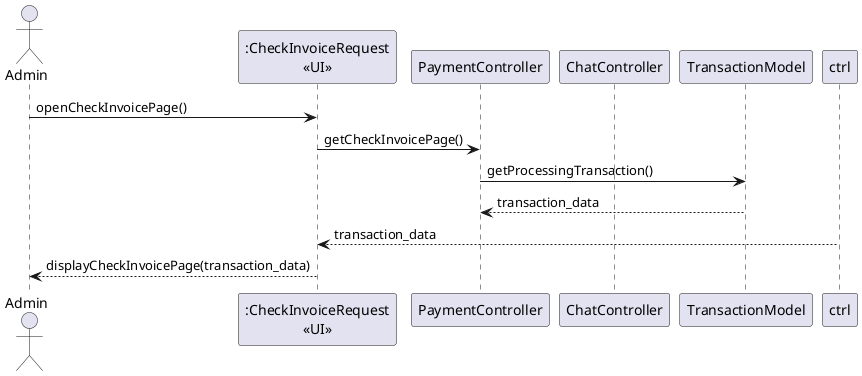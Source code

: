 @startuml
actor "Admin" as act
participant ":CheckInvoiceRequest\n<<UI>>" as view
participant PaymentController as pctrl
participant ChatController as cctrl
participant TransactionModel as tm
act -> view : openCheckInvoicePage()
view -> pctrl : getCheckInvoicePage()
pctrl -> tm : getProcessingTransaction()
pctrl <-- tm : transaction_data
view <-- ctrl : transaction_data
act <-- view : displayCheckInvoicePage(transaction_data) 